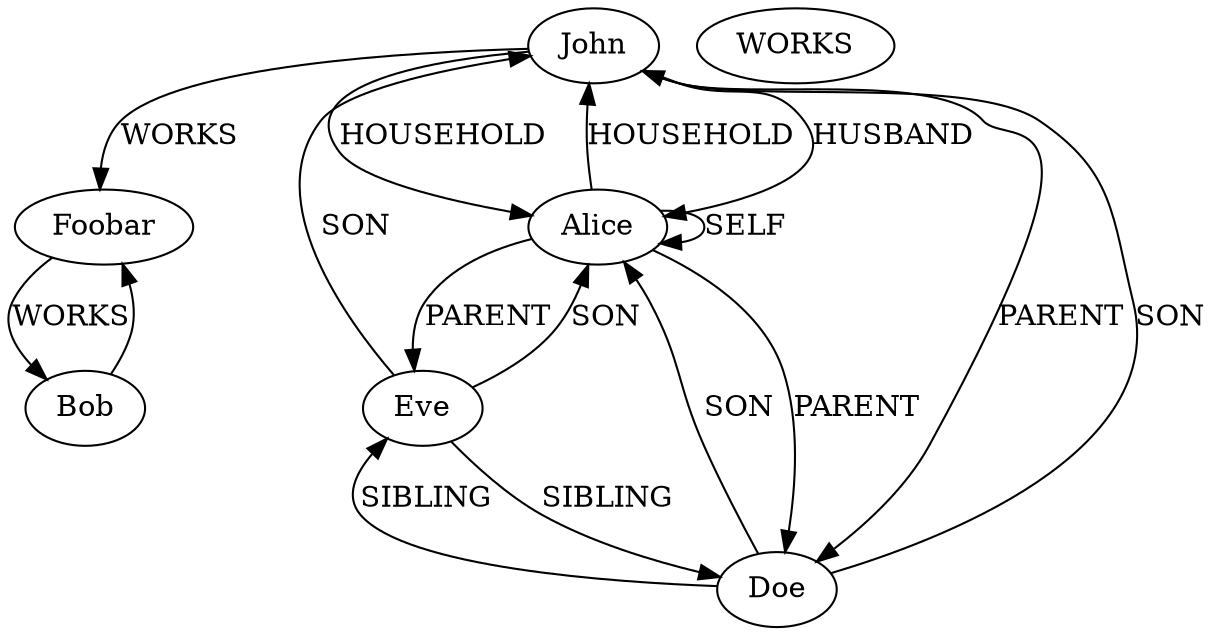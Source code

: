 digraph My_exported_DOT_graph {
John -> Foobar[label=WORKS];
John -> Alice[label=HUSBAND];
John -> Alice[label=HOUSEHOLD];
John -> Doe[label=PARENT];
Foobar -> Bob[label=WORKS];
Bob -> Foobar Group[label=WORKS];
Alice -> John[label=HOUSEHOLD];
Alice -> Doe[label=PARENT];
Alice -> Eve[label=PARENT];
Alice -> Alice[label=SELF];
Doe -> John[label=SON];
Doe -> Alice[label=SON];
Doe -> Eve[label=SIBLING];
Eve -> Doe[label=SIBLING];
Eve -> John[label=SON];
Eve -> Alice[label=SON];
}
